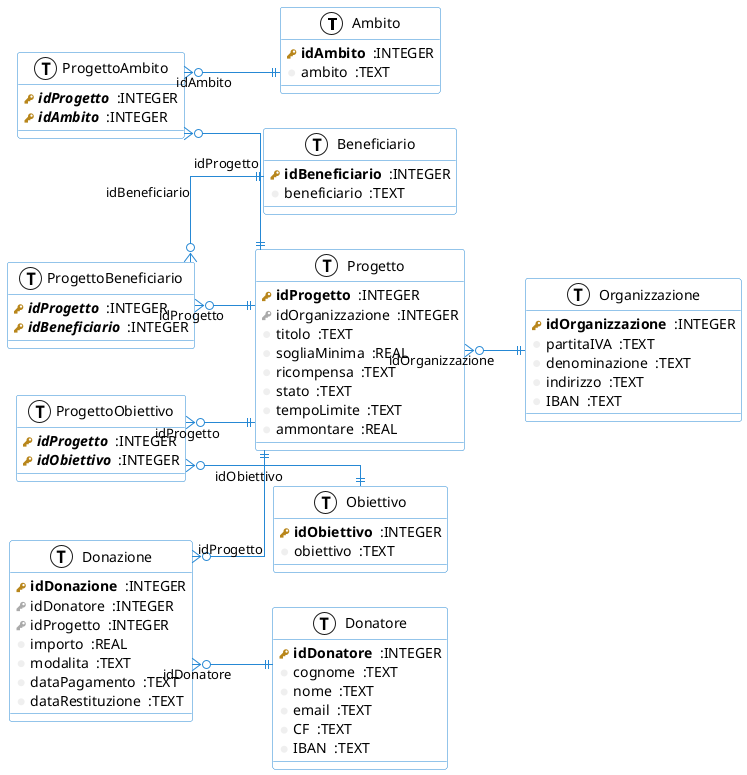@startuml
left to right direction
skinparam roundcorner 5
skinparam linetype ortho
skinparam shadowing false
skinparam handwritten false
skinparam class {
    BackgroundColor white
    ArrowColor #2688d4
    BorderColor #2688d4
}
!define primary_key(x) <b><color:#b8861b><&key></color> x</b>
!define foreign_key(x) <color:#aaaaaa><&key></color> x
!define primary_and_foreign_key(x) <b><i><color:#b8861b><&key></color> x</i></b>
!define column(x) <color:#efefef><&media-record></color> x
!define table(x) entity x << (T, white) >>

table( Ambito ) {
   primary_key( idAmbito )  :INTEGER 
   column( ambito )  :TEXT 
 }


table( Beneficiario ) {
   primary_key( idBeneficiario )  :INTEGER 
   column( beneficiario )  :TEXT 
 }


table( Donatore ) {
   primary_key( idDonatore )  :INTEGER 
   column( cognome )  :TEXT 
   column( nome )  :TEXT 
   column( email )  :TEXT 
   column( CF )  :TEXT 
   column( IBAN )  :TEXT 
 }


table( Obiettivo ) {
   primary_key( idObiettivo )  :INTEGER 
   column( obiettivo )  :TEXT 
 }


table( Organizzazione ) {
   primary_key( idOrganizzazione )  :INTEGER 
   column( partitaIVA )  :TEXT 
   column( denominazione )  :TEXT 
   column( indirizzo )  :TEXT 
   column( IBAN )  :TEXT 
 }


table( Progetto ) {
   primary_key( idProgetto )  :INTEGER 
   foreign_key( idOrganizzazione )  :INTEGER 
   column( titolo )  :TEXT 
   column( sogliaMinima )  :REAL 
   column( ricompensa )  :TEXT 
   column( stato )  :TEXT 
   column( tempoLimite )  :TEXT 
   column( ammontare )  :REAL 
 }


table( ProgettoAmbito ) {
   primary_and_foreign_key( idProgetto )  :INTEGER 
   primary_and_foreign_key( idAmbito )  :INTEGER 
 }


table( ProgettoBeneficiario ) {
   primary_and_foreign_key( idProgetto )  :INTEGER 
   primary_and_foreign_key( idBeneficiario )  :INTEGER 
 }


table( ProgettoObiettivo ) {
   primary_and_foreign_key( idProgetto )  :INTEGER 
   primary_and_foreign_key( idObiettivo )  :INTEGER 
 }


table( Donazione ) {
   primary_key( idDonazione )  :INTEGER 
   foreign_key( idDonatore )  :INTEGER 
   foreign_key( idProgetto )  :INTEGER 
   column( importo )  :REAL 
   column( modalita )  :TEXT 
   column( dataPagamento )  :TEXT 
   column( dataRestituzione )  :TEXT 
 }


 Progetto }o--|| Organizzazione : idOrganizzazione
 ProgettoAmbito }o--|| Ambito : idAmbito
 ProgettoAmbito }o--|| Progetto : idProgetto
 ProgettoBeneficiario }o--|| Beneficiario : idBeneficiario
 ProgettoBeneficiario }o--|| Progetto : idProgetto
 ProgettoObiettivo }o--|| Obiettivo : idObiettivo
 ProgettoObiettivo }o--|| Progetto : idProgetto
 Donazione }o--|| Progetto : idProgetto
 Donazione }o--|| Donatore : idDonatore

@enduml
